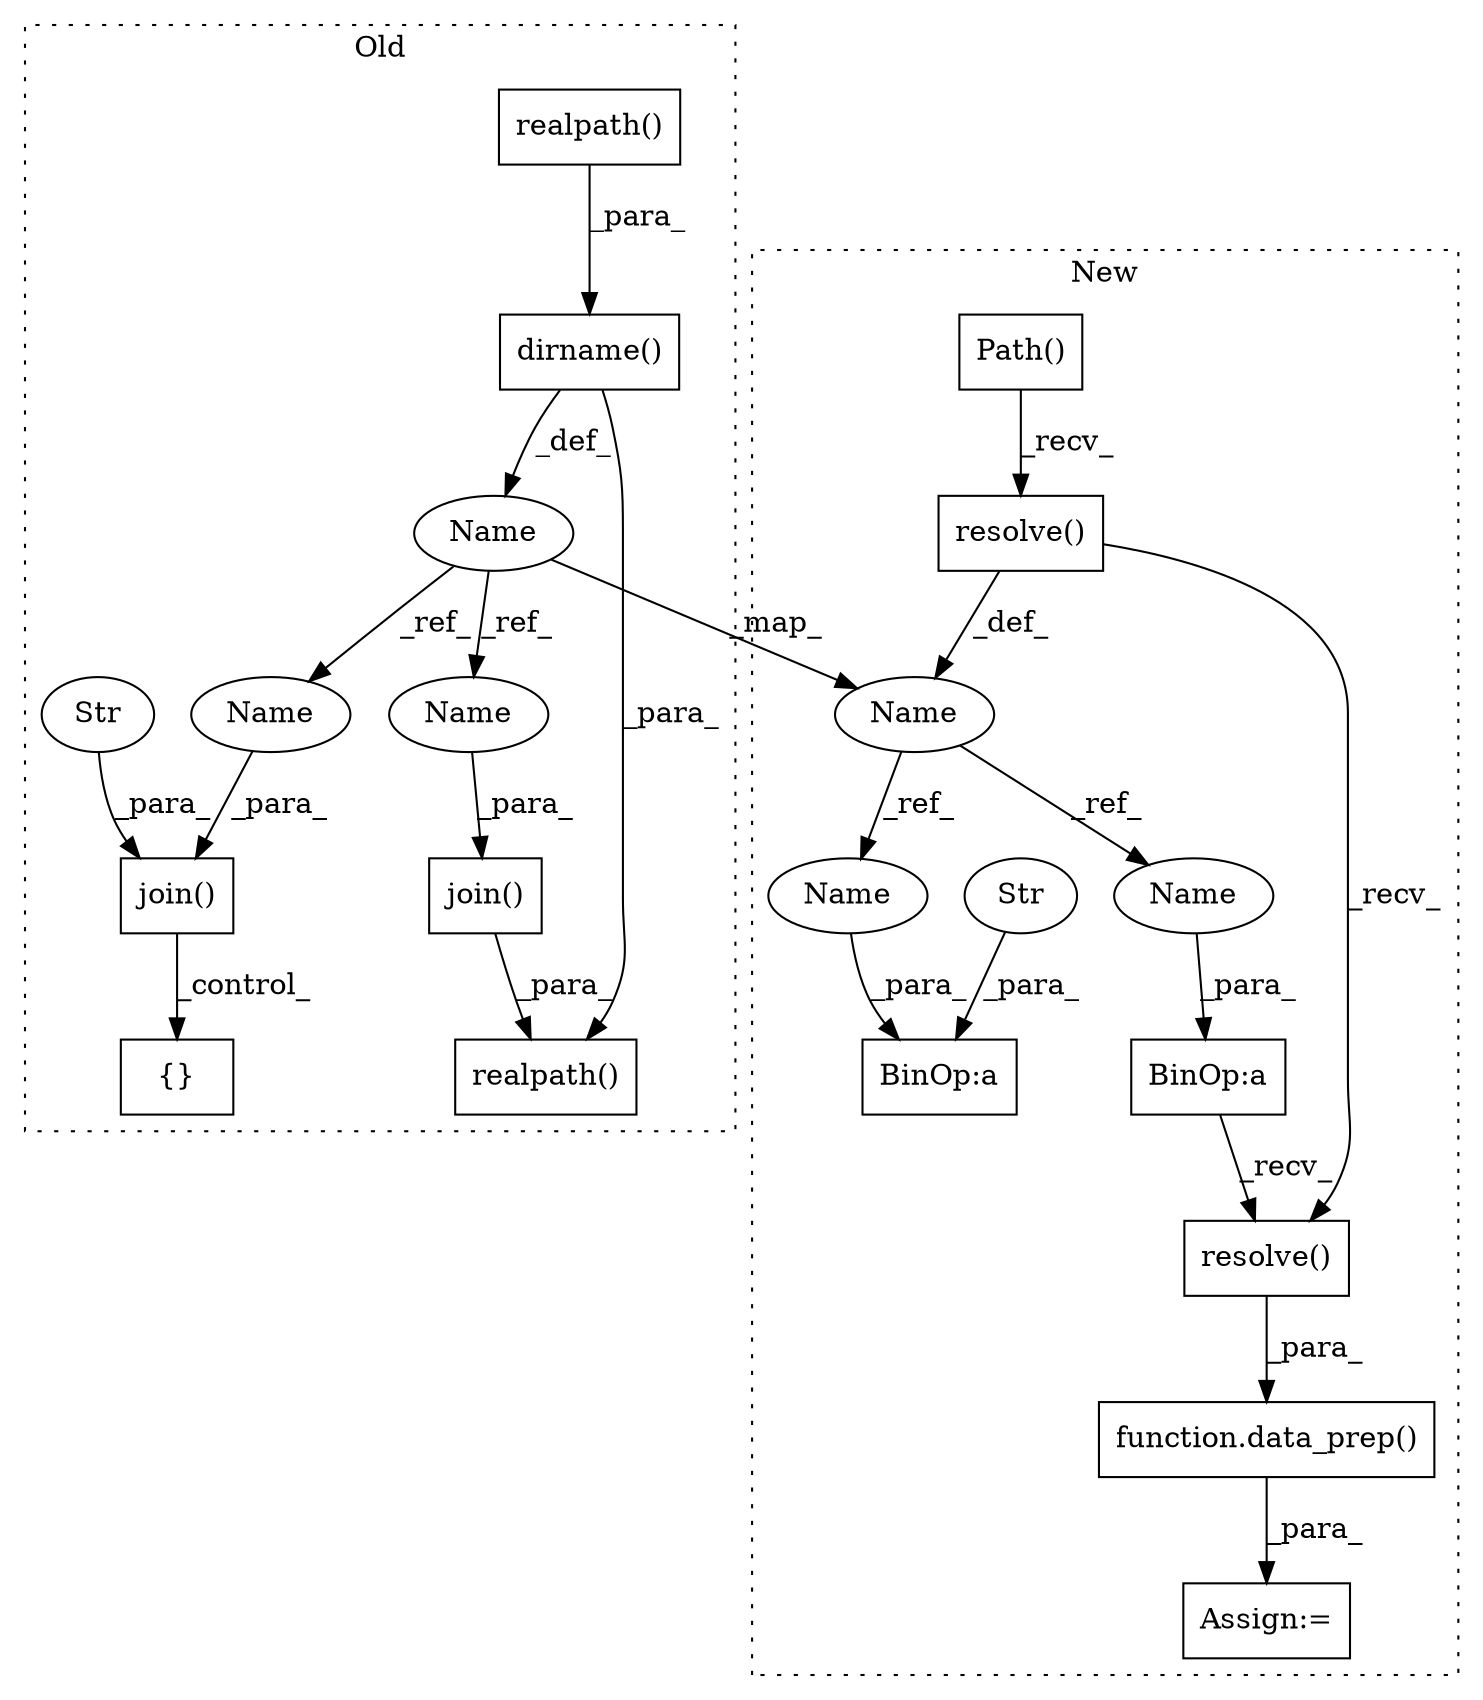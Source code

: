 digraph G {
subgraph cluster0 {
1 [label="realpath()" a="75" s="4848,4873" l="17,1" shape="box"];
6 [label="Name" a="87" s="4815" l="14" shape="ellipse"];
7 [label="{}" a="95" s="5311,5348" l="1,1" shape="box"];
10 [label="join()" a="75" s="4997,5194" l="26,11" shape="box"];
11 [label="dirname()" a="75" s="4832,4874" l="16,1" shape="box"];
12 [label="join()" a="75" s="4894,4941" l="13,1" shape="box"];
13 [label="Str" a="66" s="4923" l="18" shape="ellipse"];
15 [label="realpath()" a="75" s="4971,5205" l="26,6" shape="box"];
20 [label="Name" a="87" s="5023" l="14" shape="ellipse"];
21 [label="Name" a="87" s="4907" l="14" shape="ellipse"];
label = "Old";
style="dotted";
}
subgraph cluster1 {
2 [label="resolve()" a="75" s="4163" l="32" shape="box"];
3 [label="BinOp:a" a="82" s="4363" l="3" shape="box"];
4 [label="BinOp:a" a="82" s="4236" l="3" shape="box"];
5 [label="Name" a="87" s="4146" l="14" shape="ellipse"];
8 [label="resolve()" a="75" s="4348" l="40" shape="box"];
9 [label="Str" a="66" s="4239" l="18" shape="ellipse"];
14 [label="Path()" a="75" s="4163,4184" l="13,1" shape="box"];
16 [label="function.data_prep()" a="75" s="4559,4589" l="10,1" shape="box"];
17 [label="Assign:=" a="68" s="4544" l="15" shape="box"];
18 [label="Name" a="87" s="4349" l="14" shape="ellipse"];
19 [label="Name" a="87" s="4222" l="14" shape="ellipse"];
label = "New";
style="dotted";
}
1 -> 11 [label="_para_"];
2 -> 8 [label="_recv_"];
2 -> 5 [label="_def_"];
3 -> 8 [label="_recv_"];
5 -> 18 [label="_ref_"];
5 -> 19 [label="_ref_"];
6 -> 20 [label="_ref_"];
6 -> 21 [label="_ref_"];
6 -> 5 [label="_map_"];
8 -> 16 [label="_para_"];
9 -> 4 [label="_para_"];
10 -> 15 [label="_para_"];
11 -> 15 [label="_para_"];
11 -> 6 [label="_def_"];
12 -> 7 [label="_control_"];
13 -> 12 [label="_para_"];
14 -> 2 [label="_recv_"];
16 -> 17 [label="_para_"];
18 -> 3 [label="_para_"];
19 -> 4 [label="_para_"];
20 -> 10 [label="_para_"];
21 -> 12 [label="_para_"];
}